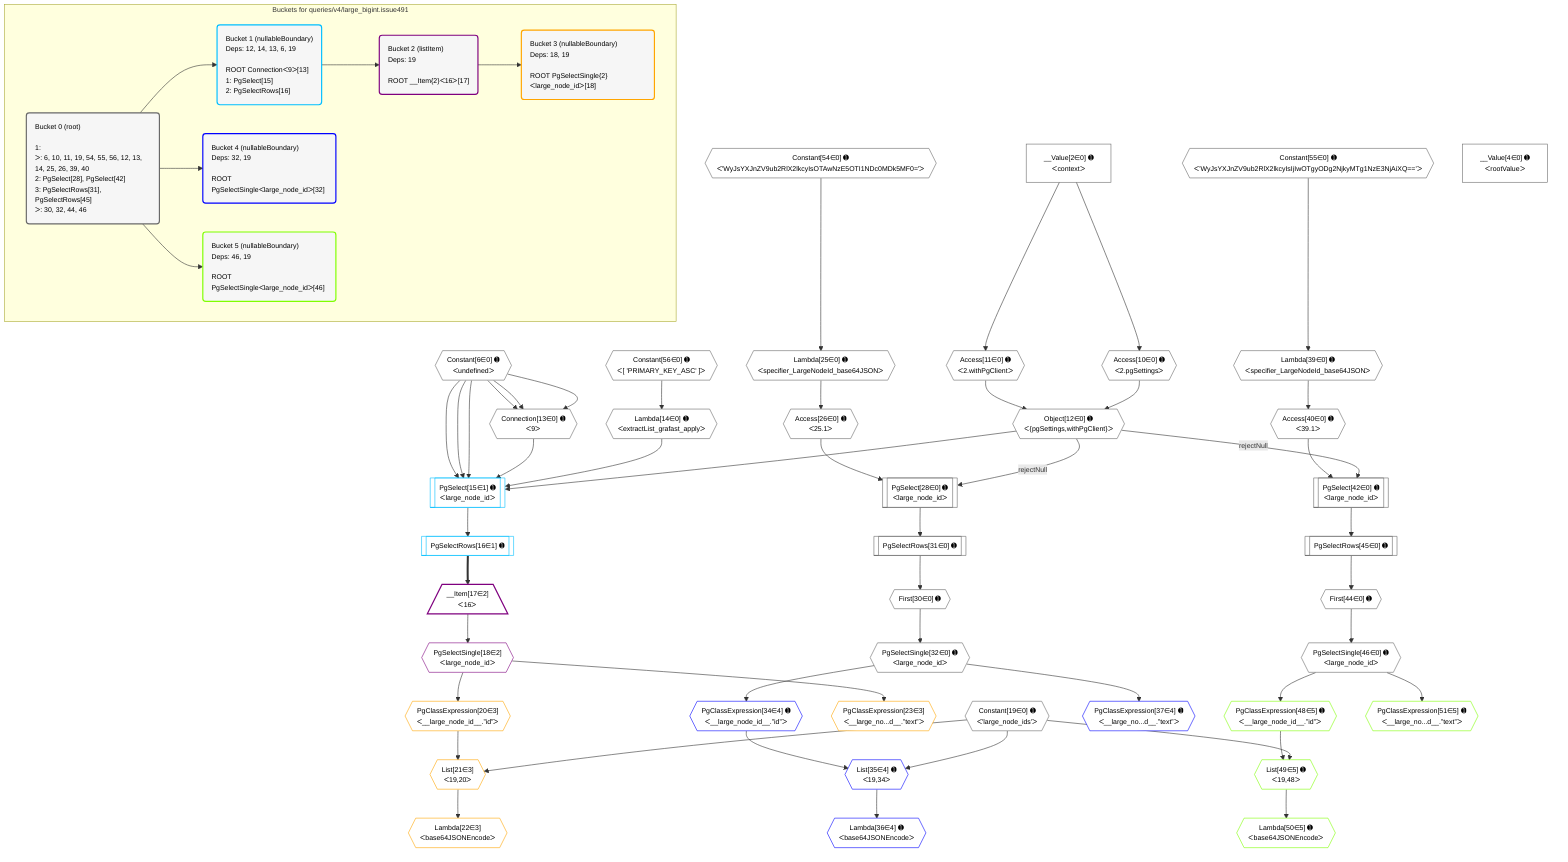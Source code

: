 %%{init: {'themeVariables': { 'fontSize': '12px'}}}%%
graph TD
    classDef path fill:#eee,stroke:#000,color:#000
    classDef plan fill:#fff,stroke-width:1px,color:#000
    classDef itemplan fill:#fff,stroke-width:2px,color:#000
    classDef unbatchedplan fill:#dff,stroke-width:1px,color:#000
    classDef sideeffectplan fill:#fcc,stroke-width:2px,color:#000
    classDef bucket fill:#f6f6f6,color:#000,stroke-width:2px,text-align:left


    %% plan dependencies
    Connection13{{"Connection[13∈0] ➊<br />ᐸ9ᐳ"}}:::plan
    Constant6{{"Constant[6∈0] ➊<br />ᐸundefinedᐳ"}}:::plan
    Constant6 & Constant6 & Constant6 --> Connection13
    Object12{{"Object[12∈0] ➊<br />ᐸ{pgSettings,withPgClient}ᐳ"}}:::plan
    Access10{{"Access[10∈0] ➊<br />ᐸ2.pgSettingsᐳ"}}:::plan
    Access11{{"Access[11∈0] ➊<br />ᐸ2.withPgClientᐳ"}}:::plan
    Access10 & Access11 --> Object12
    PgSelect28[["PgSelect[28∈0] ➊<br />ᐸlarge_node_idᐳ"]]:::plan
    Access26{{"Access[26∈0] ➊<br />ᐸ25.1ᐳ"}}:::plan
    Object12 -->|rejectNull| PgSelect28
    Access26 --> PgSelect28
    PgSelect42[["PgSelect[42∈0] ➊<br />ᐸlarge_node_idᐳ"]]:::plan
    Access40{{"Access[40∈0] ➊<br />ᐸ39.1ᐳ"}}:::plan
    Object12 -->|rejectNull| PgSelect42
    Access40 --> PgSelect42
    __Value2["__Value[2∈0] ➊<br />ᐸcontextᐳ"]:::plan
    __Value2 --> Access10
    __Value2 --> Access11
    Lambda14{{"Lambda[14∈0] ➊<br />ᐸextractList_grafast_applyᐳ"}}:::plan
    Constant56{{"Constant[56∈0] ➊<br />ᐸ[ 'PRIMARY_KEY_ASC' ]ᐳ"}}:::plan
    Constant56 --> Lambda14
    Lambda25{{"Lambda[25∈0] ➊<br />ᐸspecifier_LargeNodeId_base64JSONᐳ"}}:::plan
    Constant54{{"Constant[54∈0] ➊<br />ᐸ'WyJsYXJnZV9ub2RlX2lkcyIsOTAwNzE5OTI1NDc0MDk5MF0='ᐳ"}}:::plan
    Constant54 --> Lambda25
    Lambda25 --> Access26
    First30{{"First[30∈0] ➊"}}:::plan
    PgSelectRows31[["PgSelectRows[31∈0] ➊"]]:::plan
    PgSelectRows31 --> First30
    PgSelect28 --> PgSelectRows31
    PgSelectSingle32{{"PgSelectSingle[32∈0] ➊<br />ᐸlarge_node_idᐳ"}}:::plan
    First30 --> PgSelectSingle32
    Lambda39{{"Lambda[39∈0] ➊<br />ᐸspecifier_LargeNodeId_base64JSONᐳ"}}:::plan
    Constant55{{"Constant[55∈0] ➊<br />ᐸ'WyJsYXJnZV9ub2RlX2lkcyIsIjIwOTgyODg2NjkyMTg1NzE3NjAiXQ=='ᐳ"}}:::plan
    Constant55 --> Lambda39
    Lambda39 --> Access40
    First44{{"First[44∈0] ➊"}}:::plan
    PgSelectRows45[["PgSelectRows[45∈0] ➊"]]:::plan
    PgSelectRows45 --> First44
    PgSelect42 --> PgSelectRows45
    PgSelectSingle46{{"PgSelectSingle[46∈0] ➊<br />ᐸlarge_node_idᐳ"}}:::plan
    First44 --> PgSelectSingle46
    __Value4["__Value[4∈0] ➊<br />ᐸrootValueᐳ"]:::plan
    Constant19{{"Constant[19∈0] ➊<br />ᐸ'large_node_ids'ᐳ"}}:::plan
    PgSelect15[["PgSelect[15∈1] ➊<br />ᐸlarge_node_idᐳ"]]:::plan
    Object12 & Lambda14 & Connection13 & Constant6 & Constant6 & Constant6 --> PgSelect15
    PgSelectRows16[["PgSelectRows[16∈1] ➊"]]:::plan
    PgSelect15 --> PgSelectRows16
    __Item17[/"__Item[17∈2]<br />ᐸ16ᐳ"\]:::itemplan
    PgSelectRows16 ==> __Item17
    PgSelectSingle18{{"PgSelectSingle[18∈2]<br />ᐸlarge_node_idᐳ"}}:::plan
    __Item17 --> PgSelectSingle18
    List21{{"List[21∈3]<br />ᐸ19,20ᐳ"}}:::plan
    PgClassExpression20{{"PgClassExpression[20∈3]<br />ᐸ__large_node_id__.”id”ᐳ"}}:::plan
    Constant19 & PgClassExpression20 --> List21
    PgSelectSingle18 --> PgClassExpression20
    Lambda22{{"Lambda[22∈3]<br />ᐸbase64JSONEncodeᐳ"}}:::plan
    List21 --> Lambda22
    PgClassExpression23{{"PgClassExpression[23∈3]<br />ᐸ__large_no...d__.”text”ᐳ"}}:::plan
    PgSelectSingle18 --> PgClassExpression23
    List35{{"List[35∈4] ➊<br />ᐸ19,34ᐳ"}}:::plan
    PgClassExpression34{{"PgClassExpression[34∈4] ➊<br />ᐸ__large_node_id__.”id”ᐳ"}}:::plan
    Constant19 & PgClassExpression34 --> List35
    PgSelectSingle32 --> PgClassExpression34
    Lambda36{{"Lambda[36∈4] ➊<br />ᐸbase64JSONEncodeᐳ"}}:::plan
    List35 --> Lambda36
    PgClassExpression37{{"PgClassExpression[37∈4] ➊<br />ᐸ__large_no...d__.”text”ᐳ"}}:::plan
    PgSelectSingle32 --> PgClassExpression37
    List49{{"List[49∈5] ➊<br />ᐸ19,48ᐳ"}}:::plan
    PgClassExpression48{{"PgClassExpression[48∈5] ➊<br />ᐸ__large_node_id__.”id”ᐳ"}}:::plan
    Constant19 & PgClassExpression48 --> List49
    PgSelectSingle46 --> PgClassExpression48
    Lambda50{{"Lambda[50∈5] ➊<br />ᐸbase64JSONEncodeᐳ"}}:::plan
    List49 --> Lambda50
    PgClassExpression51{{"PgClassExpression[51∈5] ➊<br />ᐸ__large_no...d__.”text”ᐳ"}}:::plan
    PgSelectSingle46 --> PgClassExpression51

    %% define steps

    subgraph "Buckets for queries/v4/large_bigint.issue491"
    Bucket0("Bucket 0 (root)<br /><br />1: <br />ᐳ: 6, 10, 11, 19, 54, 55, 56, 12, 13, 14, 25, 26, 39, 40<br />2: PgSelect[28], PgSelect[42]<br />3: PgSelectRows[31], PgSelectRows[45]<br />ᐳ: 30, 32, 44, 46"):::bucket
    classDef bucket0 stroke:#696969
    class Bucket0,__Value2,__Value4,Constant6,Access10,Access11,Object12,Connection13,Lambda14,Constant19,Lambda25,Access26,PgSelect28,First30,PgSelectRows31,PgSelectSingle32,Lambda39,Access40,PgSelect42,First44,PgSelectRows45,PgSelectSingle46,Constant54,Constant55,Constant56 bucket0
    Bucket1("Bucket 1 (nullableBoundary)<br />Deps: 12, 14, 13, 6, 19<br /><br />ROOT Connectionᐸ9ᐳ[13]<br />1: PgSelect[15]<br />2: PgSelectRows[16]"):::bucket
    classDef bucket1 stroke:#00bfff
    class Bucket1,PgSelect15,PgSelectRows16 bucket1
    Bucket2("Bucket 2 (listItem)<br />Deps: 19<br /><br />ROOT __Item{2}ᐸ16ᐳ[17]"):::bucket
    classDef bucket2 stroke:#7f007f
    class Bucket2,__Item17,PgSelectSingle18 bucket2
    Bucket3("Bucket 3 (nullableBoundary)<br />Deps: 18, 19<br /><br />ROOT PgSelectSingle{2}ᐸlarge_node_idᐳ[18]"):::bucket
    classDef bucket3 stroke:#ffa500
    class Bucket3,PgClassExpression20,List21,Lambda22,PgClassExpression23 bucket3
    Bucket4("Bucket 4 (nullableBoundary)<br />Deps: 32, 19<br /><br />ROOT PgSelectSingleᐸlarge_node_idᐳ[32]"):::bucket
    classDef bucket4 stroke:#0000ff
    class Bucket4,PgClassExpression34,List35,Lambda36,PgClassExpression37 bucket4
    Bucket5("Bucket 5 (nullableBoundary)<br />Deps: 46, 19<br /><br />ROOT PgSelectSingleᐸlarge_node_idᐳ[46]"):::bucket
    classDef bucket5 stroke:#7fff00
    class Bucket5,PgClassExpression48,List49,Lambda50,PgClassExpression51 bucket5
    Bucket0 --> Bucket1 & Bucket4 & Bucket5
    Bucket1 --> Bucket2
    Bucket2 --> Bucket3
    end